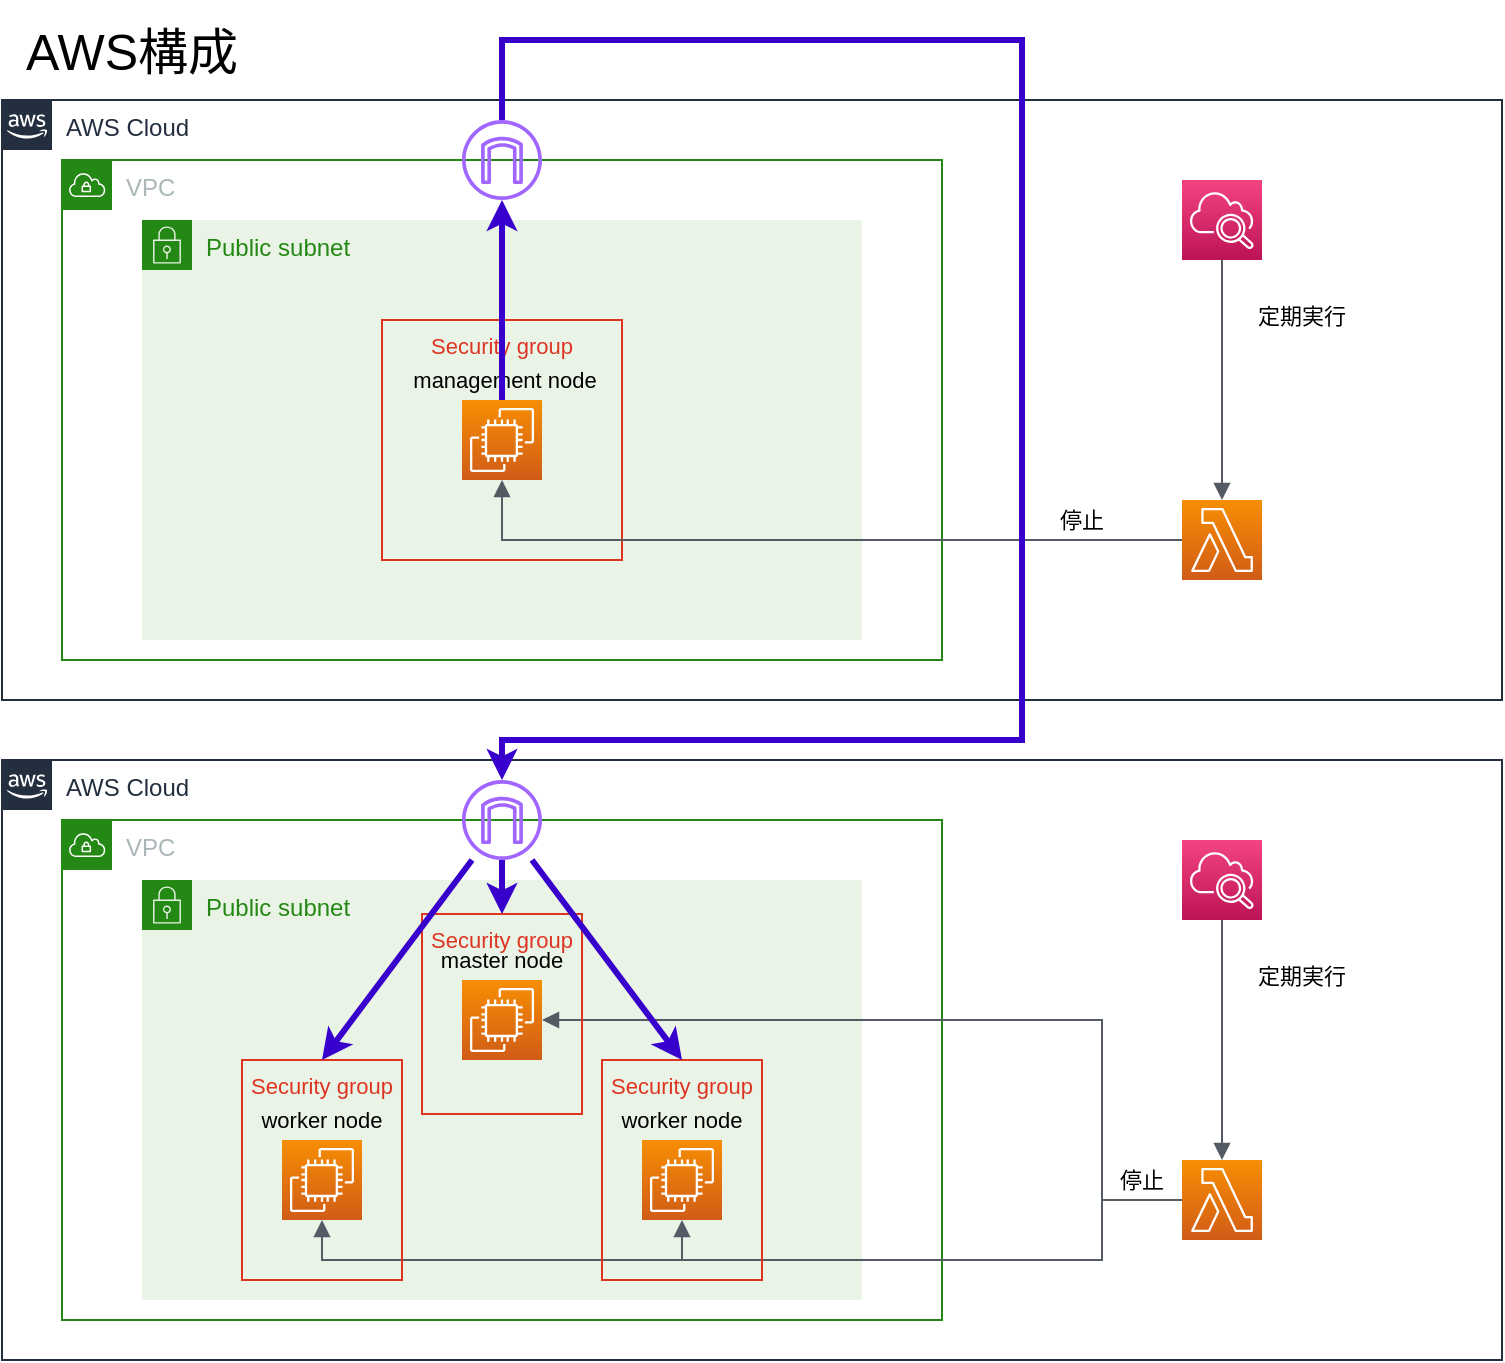 <mxfile version="15.5.9" type="embed">
    <diagram id="KEGNB426WMeu3p3jsInz" name="ページ1">
        <mxGraphModel dx="1490" dy="1011" grid="1" gridSize="10" guides="1" tooltips="1" connect="1" arrows="1" fold="1" page="1" pageScale="1" pageWidth="827" pageHeight="1169" math="0" shadow="0">
            <root>
                <mxCell id="0"/>
                <mxCell id="1" parent="0"/>
                <mxCell id="24" value="AWS Cloud" style="points=[[0,0],[0.25,0],[0.5,0],[0.75,0],[1,0],[1,0.25],[1,0.5],[1,0.75],[1,1],[0.75,1],[0.5,1],[0.25,1],[0,1],[0,0.75],[0,0.5],[0,0.25]];outlineConnect=0;gradientColor=none;html=1;whiteSpace=wrap;fontSize=12;fontStyle=0;shape=mxgraph.aws4.group;grIcon=mxgraph.aws4.group_aws_cloud_alt;strokeColor=#232F3E;fillColor=none;verticalAlign=top;align=left;spacingLeft=30;fontColor=#232F3E;dashed=0;" vertex="1" parent="1">
                    <mxGeometry x="10" y="70" width="750" height="300" as="geometry"/>
                </mxCell>
                <mxCell id="25" value="VPC" style="points=[[0,0],[0.25,0],[0.5,0],[0.75,0],[1,0],[1,0.25],[1,0.5],[1,0.75],[1,1],[0.75,1],[0.5,1],[0.25,1],[0,1],[0,0.75],[0,0.5],[0,0.25]];outlineConnect=0;gradientColor=none;html=1;whiteSpace=wrap;fontSize=12;fontStyle=0;shape=mxgraph.aws4.group;grIcon=mxgraph.aws4.group_vpc;strokeColor=#248814;fillColor=none;verticalAlign=top;align=left;spacingLeft=30;fontColor=#AAB7B8;dashed=0;" vertex="1" parent="1">
                    <mxGeometry x="40" y="100" width="440" height="250" as="geometry"/>
                </mxCell>
                <mxCell id="26" value="Public subnet" style="points=[[0,0],[0.25,0],[0.5,0],[0.75,0],[1,0],[1,0.25],[1,0.5],[1,0.75],[1,1],[0.75,1],[0.5,1],[0.25,1],[0,1],[0,0.75],[0,0.5],[0,0.25]];outlineConnect=0;gradientColor=none;html=1;whiteSpace=wrap;fontSize=12;fontStyle=0;shape=mxgraph.aws4.group;grIcon=mxgraph.aws4.group_security_group;grStroke=0;strokeColor=#248814;fillColor=#E9F3E6;verticalAlign=top;align=left;spacingLeft=30;fontColor=#248814;dashed=0;" vertex="1" parent="1">
                    <mxGeometry x="80" y="130" width="360" height="210" as="geometry"/>
                </mxCell>
                <mxCell id="47" value="Security group" style="fillColor=none;strokeColor=#DD3522;verticalAlign=top;fontStyle=0;fontColor=#DD3522;fontSize=11;" vertex="1" parent="1">
                    <mxGeometry x="200" y="180" width="120" height="120" as="geometry"/>
                </mxCell>
                <mxCell id="2" value="AWS Cloud" style="points=[[0,0],[0.25,0],[0.5,0],[0.75,0],[1,0],[1,0.25],[1,0.5],[1,0.75],[1,1],[0.75,1],[0.5,1],[0.25,1],[0,1],[0,0.75],[0,0.5],[0,0.25]];outlineConnect=0;gradientColor=none;html=1;whiteSpace=wrap;fontSize=12;fontStyle=0;shape=mxgraph.aws4.group;grIcon=mxgraph.aws4.group_aws_cloud_alt;strokeColor=#232F3E;fillColor=none;verticalAlign=top;align=left;spacingLeft=30;fontColor=#232F3E;dashed=0;" parent="1" vertex="1">
                    <mxGeometry x="10" y="400" width="750" height="300" as="geometry"/>
                </mxCell>
                <mxCell id="6" value="VPC" style="points=[[0,0],[0.25,0],[0.5,0],[0.75,0],[1,0],[1,0.25],[1,0.5],[1,0.75],[1,1],[0.75,1],[0.5,1],[0.25,1],[0,1],[0,0.75],[0,0.5],[0,0.25]];outlineConnect=0;gradientColor=none;html=1;whiteSpace=wrap;fontSize=12;fontStyle=0;shape=mxgraph.aws4.group;grIcon=mxgraph.aws4.group_vpc;strokeColor=#248814;fillColor=none;verticalAlign=top;align=left;spacingLeft=30;fontColor=#AAB7B8;dashed=0;" vertex="1" parent="1">
                    <mxGeometry x="40" y="430" width="440" height="250" as="geometry"/>
                </mxCell>
                <mxCell id="4" value="Public subnet" style="points=[[0,0],[0.25,0],[0.5,0],[0.75,0],[1,0],[1,0.25],[1,0.5],[1,0.75],[1,1],[0.75,1],[0.5,1],[0.25,1],[0,1],[0,0.75],[0,0.5],[0,0.25]];outlineConnect=0;gradientColor=none;html=1;whiteSpace=wrap;fontSize=12;fontStyle=0;shape=mxgraph.aws4.group;grIcon=mxgraph.aws4.group_security_group;grStroke=0;strokeColor=#248814;fillColor=#E9F3E6;verticalAlign=top;align=left;spacingLeft=30;fontColor=#248814;dashed=0;" vertex="1" parent="1">
                    <mxGeometry x="80" y="460" width="360" height="210" as="geometry"/>
                </mxCell>
                <mxCell id="5" value="" style="sketch=0;outlineConnect=0;fontColor=#232F3E;gradientColor=none;fillColor=#A166FF;strokeColor=none;dashed=0;verticalLabelPosition=bottom;verticalAlign=top;align=center;html=1;fontSize=12;fontStyle=0;aspect=fixed;pointerEvents=1;shape=mxgraph.aws4.internet_gateway;" vertex="1" parent="1">
                    <mxGeometry x="240" y="410" width="40" height="40" as="geometry"/>
                </mxCell>
                <mxCell id="8" value="AWS構成" style="text;html=1;strokeColor=none;fillColor=none;align=center;verticalAlign=middle;whiteSpace=wrap;rounded=0;fontSize=25;" vertex="1" parent="1">
                    <mxGeometry x="10" y="20" width="130" height="50" as="geometry"/>
                </mxCell>
                <mxCell id="9" value="" style="sketch=0;points=[[0,0,0],[0.25,0,0],[0.5,0,0],[0.75,0,0],[1,0,0],[0,1,0],[0.25,1,0],[0.5,1,0],[0.75,1,0],[1,1,0],[0,0.25,0],[0,0.5,0],[0,0.75,0],[1,0.25,0],[1,0.5,0],[1,0.75,0]];outlineConnect=0;fontColor=#232F3E;gradientColor=#F78E04;gradientDirection=north;fillColor=#D05C17;strokeColor=#ffffff;dashed=0;verticalLabelPosition=bottom;verticalAlign=top;align=center;html=1;fontSize=12;fontStyle=0;aspect=fixed;shape=mxgraph.aws4.resourceIcon;resIcon=mxgraph.aws4.ec2;" vertex="1" parent="1">
                    <mxGeometry x="330" y="590" width="40" height="40" as="geometry"/>
                </mxCell>
                <mxCell id="10" value="" style="sketch=0;points=[[0,0,0],[0.25,0,0],[0.5,0,0],[0.75,0,0],[1,0,0],[0,1,0],[0.25,1,0],[0.5,1,0],[0.75,1,0],[1,1,0],[0,0.25,0],[0,0.5,0],[0,0.75,0],[1,0.25,0],[1,0.5,0],[1,0.75,0]];outlineConnect=0;fontColor=#232F3E;gradientColor=#F78E04;gradientDirection=north;fillColor=#D05C17;strokeColor=#ffffff;dashed=0;verticalLabelPosition=bottom;verticalAlign=top;align=center;html=1;fontSize=12;fontStyle=0;aspect=fixed;shape=mxgraph.aws4.resourceIcon;resIcon=mxgraph.aws4.ec2;" vertex="1" parent="1">
                    <mxGeometry x="240" y="510" width="40" height="40" as="geometry"/>
                </mxCell>
                <mxCell id="11" value="" style="sketch=0;points=[[0,0,0],[0.25,0,0],[0.5,0,0],[0.75,0,0],[1,0,0],[0,1,0],[0.25,1,0],[0.5,1,0],[0.75,1,0],[1,1,0],[0,0.25,0],[0,0.5,0],[0,0.75,0],[1,0.25,0],[1,0.5,0],[1,0.75,0]];outlineConnect=0;fontColor=#232F3E;gradientColor=#F78E04;gradientDirection=north;fillColor=#D05C17;strokeColor=#ffffff;dashed=0;verticalLabelPosition=bottom;verticalAlign=top;align=center;html=1;fontSize=12;fontStyle=0;aspect=fixed;shape=mxgraph.aws4.resourceIcon;resIcon=mxgraph.aws4.ec2;" vertex="1" parent="1">
                    <mxGeometry x="150" y="590" width="40" height="40" as="geometry"/>
                </mxCell>
                <mxCell id="13" value="" style="sketch=0;points=[[0,0,0],[0.25,0,0],[0.5,0,0],[0.75,0,0],[1,0,0],[0,1,0],[0.25,1,0],[0.5,1,0],[0.75,1,0],[1,1,0],[0,0.25,0],[0,0.5,0],[0,0.75,0],[1,0.25,0],[1,0.5,0],[1,0.75,0]];points=[[0,0,0],[0.25,0,0],[0.5,0,0],[0.75,0,0],[1,0,0],[0,1,0],[0.25,1,0],[0.5,1,0],[0.75,1,0],[1,1,0],[0,0.25,0],[0,0.5,0],[0,0.75,0],[1,0.25,0],[1,0.5,0],[1,0.75,0]];outlineConnect=0;fontColor=#232F3E;gradientColor=#F34482;gradientDirection=north;fillColor=#BC1356;strokeColor=#ffffff;dashed=0;verticalLabelPosition=bottom;verticalAlign=top;align=center;html=1;fontSize=12;fontStyle=0;aspect=fixed;shape=mxgraph.aws4.resourceIcon;resIcon=mxgraph.aws4.cloudwatch_2;" vertex="1" parent="1">
                    <mxGeometry x="600" y="440" width="40" height="40" as="geometry"/>
                </mxCell>
                <mxCell id="14" value="" style="sketch=0;points=[[0,0,0],[0.25,0,0],[0.5,0,0],[0.75,0,0],[1,0,0],[0,1,0],[0.25,1,0],[0.5,1,0],[0.75,1,0],[1,1,0],[0,0.25,0],[0,0.5,0],[0,0.75,0],[1,0.25,0],[1,0.5,0],[1,0.75,0]];outlineConnect=0;fontColor=#232F3E;gradientColor=#F78E04;gradientDirection=north;fillColor=#D05C17;strokeColor=#ffffff;dashed=0;verticalLabelPosition=bottom;verticalAlign=top;align=center;html=1;fontSize=12;fontStyle=0;aspect=fixed;shape=mxgraph.aws4.resourceIcon;resIcon=mxgraph.aws4.lambda;" vertex="1" parent="1">
                    <mxGeometry x="600" y="600" width="40" height="40" as="geometry"/>
                </mxCell>
                <mxCell id="15" value="" style="edgeStyle=orthogonalEdgeStyle;html=1;endArrow=none;elbow=vertical;startArrow=block;startFill=1;strokeColor=#545B64;rounded=0;fontSize=25;exitX=0.5;exitY=1;exitDx=0;exitDy=0;exitPerimeter=0;entryX=0;entryY=0.5;entryDx=0;entryDy=0;entryPerimeter=0;" edge="1" parent="1" source="9" target="14">
                    <mxGeometry width="100" relative="1" as="geometry">
                        <mxPoint x="360" y="770" as="sourcePoint"/>
                        <mxPoint x="460" y="770" as="targetPoint"/>
                        <Array as="points">
                            <mxPoint x="350" y="650"/>
                            <mxPoint x="560" y="650"/>
                            <mxPoint x="560" y="620"/>
                        </Array>
                    </mxGeometry>
                </mxCell>
                <mxCell id="16" value="" style="edgeStyle=orthogonalEdgeStyle;html=1;endArrow=none;elbow=vertical;startArrow=block;startFill=1;strokeColor=#545B64;rounded=0;fontSize=25;exitX=0.5;exitY=1;exitDx=0;exitDy=0;exitPerimeter=0;entryX=0;entryY=0.5;entryDx=0;entryDy=0;entryPerimeter=0;" edge="1" parent="1" source="11" target="14">
                    <mxGeometry width="100" relative="1" as="geometry">
                        <mxPoint x="360" y="770" as="sourcePoint"/>
                        <mxPoint x="460" y="770" as="targetPoint"/>
                        <Array as="points">
                            <mxPoint x="170" y="650"/>
                            <mxPoint x="560" y="650"/>
                            <mxPoint x="560" y="620"/>
                        </Array>
                    </mxGeometry>
                </mxCell>
                <mxCell id="17" value="" style="edgeStyle=orthogonalEdgeStyle;html=1;endArrow=none;elbow=vertical;startArrow=block;startFill=1;strokeColor=#545B64;rounded=0;fontSize=25;exitX=1;exitY=0.5;exitDx=0;exitDy=0;exitPerimeter=0;entryX=0;entryY=0.5;entryDx=0;entryDy=0;entryPerimeter=0;" edge="1" parent="1" source="10" target="14">
                    <mxGeometry width="100" relative="1" as="geometry">
                        <mxPoint x="360" y="770" as="sourcePoint"/>
                        <mxPoint x="460" y="770" as="targetPoint"/>
                        <Array as="points">
                            <mxPoint x="560" y="530"/>
                            <mxPoint x="560" y="620"/>
                        </Array>
                    </mxGeometry>
                </mxCell>
                <mxCell id="18" value="" style="edgeStyle=orthogonalEdgeStyle;html=1;endArrow=none;elbow=vertical;startArrow=block;startFill=1;strokeColor=#545B64;rounded=0;fontSize=25;entryX=0.5;entryY=1;entryDx=0;entryDy=0;entryPerimeter=0;exitX=0.5;exitY=0;exitDx=0;exitDy=0;exitPerimeter=0;" edge="1" parent="1" source="14" target="13">
                    <mxGeometry width="100" relative="1" as="geometry">
                        <mxPoint x="360" y="770" as="sourcePoint"/>
                        <mxPoint x="460" y="770" as="targetPoint"/>
                    </mxGeometry>
                </mxCell>
                <mxCell id="19" value="停止" style="text;html=1;strokeColor=none;fillColor=none;align=center;verticalAlign=middle;whiteSpace=wrap;rounded=0;fontSize=11;" vertex="1" parent="1">
                    <mxGeometry x="550" y="600" width="60" height="20" as="geometry"/>
                </mxCell>
                <mxCell id="20" value="定期実行" style="text;html=1;strokeColor=none;fillColor=none;align=center;verticalAlign=middle;whiteSpace=wrap;rounded=0;fontSize=11;horizontal=1;" vertex="1" parent="1">
                    <mxGeometry x="620" y="500" width="80" height="15" as="geometry"/>
                </mxCell>
                <mxCell id="21" value="master node" style="text;html=1;strokeColor=none;fillColor=none;align=center;verticalAlign=middle;whiteSpace=wrap;rounded=0;fontSize=11;" vertex="1" parent="1">
                    <mxGeometry x="220" y="490" width="80" height="20" as="geometry"/>
                </mxCell>
                <mxCell id="22" value="worker node" style="text;html=1;strokeColor=none;fillColor=none;align=center;verticalAlign=middle;whiteSpace=wrap;rounded=0;fontSize=11;" vertex="1" parent="1">
                    <mxGeometry x="130" y="570" width="80" height="20" as="geometry"/>
                </mxCell>
                <mxCell id="23" value="worker node" style="text;html=1;strokeColor=none;fillColor=none;align=center;verticalAlign=middle;whiteSpace=wrap;rounded=0;fontSize=11;" vertex="1" parent="1">
                    <mxGeometry x="310" y="570" width="80" height="20" as="geometry"/>
                </mxCell>
                <mxCell id="27" value="" style="sketch=0;outlineConnect=0;fontColor=#232F3E;gradientColor=none;fillColor=#A166FF;strokeColor=none;dashed=0;verticalLabelPosition=bottom;verticalAlign=top;align=center;html=1;fontSize=12;fontStyle=0;aspect=fixed;pointerEvents=1;shape=mxgraph.aws4.internet_gateway;" vertex="1" parent="1">
                    <mxGeometry x="240" y="80" width="40" height="40" as="geometry"/>
                </mxCell>
                <mxCell id="29" value="" style="sketch=0;points=[[0,0,0],[0.25,0,0],[0.5,0,0],[0.75,0,0],[1,0,0],[0,1,0],[0.25,1,0],[0.5,1,0],[0.75,1,0],[1,1,0],[0,0.25,0],[0,0.5,0],[0,0.75,0],[1,0.25,0],[1,0.5,0],[1,0.75,0]];outlineConnect=0;fontColor=#232F3E;gradientColor=#F78E04;gradientDirection=north;fillColor=#D05C17;strokeColor=#ffffff;dashed=0;verticalLabelPosition=bottom;verticalAlign=top;align=center;html=1;fontSize=12;fontStyle=0;aspect=fixed;shape=mxgraph.aws4.resourceIcon;resIcon=mxgraph.aws4.ec2;" vertex="1" parent="1">
                    <mxGeometry x="240" y="220" width="40" height="40" as="geometry"/>
                </mxCell>
                <mxCell id="31" value="" style="sketch=0;points=[[0,0,0],[0.25,0,0],[0.5,0,0],[0.75,0,0],[1,0,0],[0,1,0],[0.25,1,0],[0.5,1,0],[0.75,1,0],[1,1,0],[0,0.25,0],[0,0.5,0],[0,0.75,0],[1,0.25,0],[1,0.5,0],[1,0.75,0]];points=[[0,0,0],[0.25,0,0],[0.5,0,0],[0.75,0,0],[1,0,0],[0,1,0],[0.25,1,0],[0.5,1,0],[0.75,1,0],[1,1,0],[0,0.25,0],[0,0.5,0],[0,0.75,0],[1,0.25,0],[1,0.5,0],[1,0.75,0]];outlineConnect=0;fontColor=#232F3E;gradientColor=#F34482;gradientDirection=north;fillColor=#BC1356;strokeColor=#ffffff;dashed=0;verticalLabelPosition=bottom;verticalAlign=top;align=center;html=1;fontSize=12;fontStyle=0;aspect=fixed;shape=mxgraph.aws4.resourceIcon;resIcon=mxgraph.aws4.cloudwatch_2;" vertex="1" parent="1">
                    <mxGeometry x="600" y="110" width="40" height="40" as="geometry"/>
                </mxCell>
                <mxCell id="32" value="" style="sketch=0;points=[[0,0,0],[0.25,0,0],[0.5,0,0],[0.75,0,0],[1,0,0],[0,1,0],[0.25,1,0],[0.5,1,0],[0.75,1,0],[1,1,0],[0,0.25,0],[0,0.5,0],[0,0.75,0],[1,0.25,0],[1,0.5,0],[1,0.75,0]];outlineConnect=0;fontColor=#232F3E;gradientColor=#F78E04;gradientDirection=north;fillColor=#D05C17;strokeColor=#ffffff;dashed=0;verticalLabelPosition=bottom;verticalAlign=top;align=center;html=1;fontSize=12;fontStyle=0;aspect=fixed;shape=mxgraph.aws4.resourceIcon;resIcon=mxgraph.aws4.lambda;" vertex="1" parent="1">
                    <mxGeometry x="600" y="270" width="40" height="40" as="geometry"/>
                </mxCell>
                <mxCell id="35" value="" style="edgeStyle=orthogonalEdgeStyle;html=1;endArrow=none;elbow=vertical;startArrow=block;startFill=1;strokeColor=#545B64;rounded=0;fontSize=25;exitX=0.5;exitY=1;exitDx=0;exitDy=0;exitPerimeter=0;entryX=0;entryY=0.5;entryDx=0;entryDy=0;entryPerimeter=0;" edge="1" source="29" target="32" parent="1">
                    <mxGeometry width="100" relative="1" as="geometry">
                        <mxPoint x="360" y="440" as="sourcePoint"/>
                        <mxPoint x="460" y="440" as="targetPoint"/>
                        <Array as="points">
                            <mxPoint x="260" y="290"/>
                        </Array>
                    </mxGeometry>
                </mxCell>
                <mxCell id="36" value="" style="edgeStyle=orthogonalEdgeStyle;html=1;endArrow=none;elbow=vertical;startArrow=block;startFill=1;strokeColor=#545B64;rounded=0;fontSize=25;entryX=0.5;entryY=1;entryDx=0;entryDy=0;entryPerimeter=0;exitX=0.5;exitY=0;exitDx=0;exitDy=0;exitPerimeter=0;" edge="1" source="32" target="31" parent="1">
                    <mxGeometry width="100" relative="1" as="geometry">
                        <mxPoint x="360" y="440" as="sourcePoint"/>
                        <mxPoint x="460" y="440" as="targetPoint"/>
                    </mxGeometry>
                </mxCell>
                <mxCell id="37" value="停止" style="text;html=1;strokeColor=none;fillColor=none;align=center;verticalAlign=middle;whiteSpace=wrap;rounded=0;fontSize=11;" vertex="1" parent="1">
                    <mxGeometry x="520" y="270" width="60" height="20" as="geometry"/>
                </mxCell>
                <mxCell id="38" value="定期実行" style="text;html=1;strokeColor=none;fillColor=none;align=center;verticalAlign=middle;whiteSpace=wrap;rounded=0;fontSize=11;horizontal=1;" vertex="1" parent="1">
                    <mxGeometry x="620" y="170" width="80" height="15" as="geometry"/>
                </mxCell>
                <mxCell id="39" value="&amp;nbsp;management node" style="text;html=1;strokeColor=none;fillColor=none;align=center;verticalAlign=middle;whiteSpace=wrap;rounded=0;fontSize=11;" vertex="1" parent="1">
                    <mxGeometry x="205" y="200" width="110" height="20" as="geometry"/>
                </mxCell>
                <mxCell id="44" value="Security group" style="fillColor=none;strokeColor=#DD3522;verticalAlign=top;fontStyle=0;fontColor=#DD3522;fontSize=11;" vertex="1" parent="1">
                    <mxGeometry x="220" y="477" width="80" height="100" as="geometry"/>
                </mxCell>
                <mxCell id="45" value="Security group" style="fillColor=none;strokeColor=#DD3522;verticalAlign=top;fontStyle=0;fontColor=#DD3522;fontSize=11;" vertex="1" parent="1">
                    <mxGeometry x="310" y="550" width="80" height="110" as="geometry"/>
                </mxCell>
                <mxCell id="46" value="Security group" style="fillColor=none;strokeColor=#DD3522;verticalAlign=top;fontStyle=0;fontColor=#DD3522;fontSize=11;" vertex="1" parent="1">
                    <mxGeometry x="130" y="550" width="80" height="110" as="geometry"/>
                </mxCell>
                <mxCell id="48" value="" style="endArrow=classic;html=1;rounded=0;fontSize=11;exitX=0.5;exitY=0;exitDx=0;exitDy=0;exitPerimeter=0;fontColor=#FF8000;fillColor=#6a00ff;strokeColor=#3700CC;strokeWidth=3;" edge="1" parent="1" source="29" target="27">
                    <mxGeometry width="50" height="50" relative="1" as="geometry">
                        <mxPoint x="220" y="840" as="sourcePoint"/>
                        <mxPoint x="390" y="810" as="targetPoint"/>
                    </mxGeometry>
                </mxCell>
                <mxCell id="49" value="" style="endArrow=classic;html=1;rounded=0;fontSize=11;fontColor=#FF8000;fillColor=#6a00ff;strokeColor=#3700CC;strokeWidth=3;" edge="1" parent="1" source="27" target="5">
                    <mxGeometry width="50" height="50" relative="1" as="geometry">
                        <mxPoint x="530" y="40" as="sourcePoint"/>
                        <mxPoint x="520" y="30" as="targetPoint"/>
                        <Array as="points">
                            <mxPoint x="260" y="40"/>
                            <mxPoint x="520" y="40"/>
                            <mxPoint x="520" y="390"/>
                            <mxPoint x="260" y="390"/>
                        </Array>
                    </mxGeometry>
                </mxCell>
                <mxCell id="50" value="" style="endArrow=classic;html=1;rounded=0;fontSize=11;fontColor=#FF8000;fillColor=#6a00ff;strokeColor=#3700CC;strokeWidth=3;entryX=0.5;entryY=0;entryDx=0;entryDy=0;" edge="1" parent="1" source="5" target="46">
                    <mxGeometry width="50" height="50" relative="1" as="geometry">
                        <mxPoint x="190" y="830" as="sourcePoint"/>
                        <mxPoint x="190" y="730.0" as="targetPoint"/>
                    </mxGeometry>
                </mxCell>
                <mxCell id="51" value="" style="endArrow=classic;html=1;rounded=0;fontSize=11;fontColor=#FF8000;fillColor=#6a00ff;strokeColor=#3700CC;strokeWidth=3;entryX=0.5;entryY=0;entryDx=0;entryDy=0;" edge="1" parent="1" source="5" target="45">
                    <mxGeometry width="50" height="50" relative="1" as="geometry">
                        <mxPoint x="350" y="810" as="sourcePoint"/>
                        <mxPoint x="350" y="710.0" as="targetPoint"/>
                    </mxGeometry>
                </mxCell>
                <mxCell id="52" value="" style="endArrow=classic;html=1;rounded=0;fontSize=11;fontColor=#FF8000;fillColor=#6a00ff;strokeColor=#3700CC;strokeWidth=3;" edge="1" parent="1" source="5" target="44">
                    <mxGeometry width="50" height="50" relative="1" as="geometry">
                        <mxPoint x="430" y="810" as="sourcePoint"/>
                        <mxPoint x="430" y="710.0" as="targetPoint"/>
                    </mxGeometry>
                </mxCell>
            </root>
        </mxGraphModel>
    </diagram>
</mxfile>